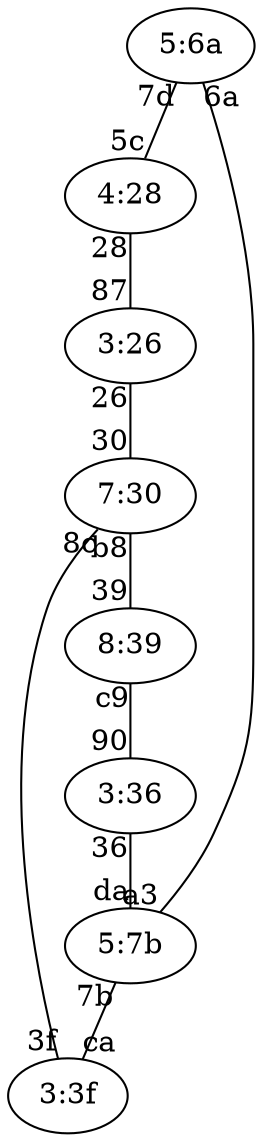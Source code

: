 graph{
	"5:6a" -- "4:28" [headlabel="5c", taillabel="7d"]
	"4:28" -- "3:26" [headlabel="87", taillabel="28"]
	"3:26" -- "7:30" [headlabel="30", taillabel="26"]
	"7:30" -- "8:39" [headlabel="39", taillabel="b8"]
	"8:39" -- "3:36" [headlabel="90", taillabel="c9"]
	"3:36" -- "5:7b" [headlabel="da", taillabel="36"]
	"5:7b" -- "3:3f" [headlabel="ca", taillabel="7b"]
	"7:30" -- "3:3f" [headlabel="3f", taillabel="8c"]
	"5:6a" -- "5:7b" [headlabel="a3", taillabel="6a"]
}